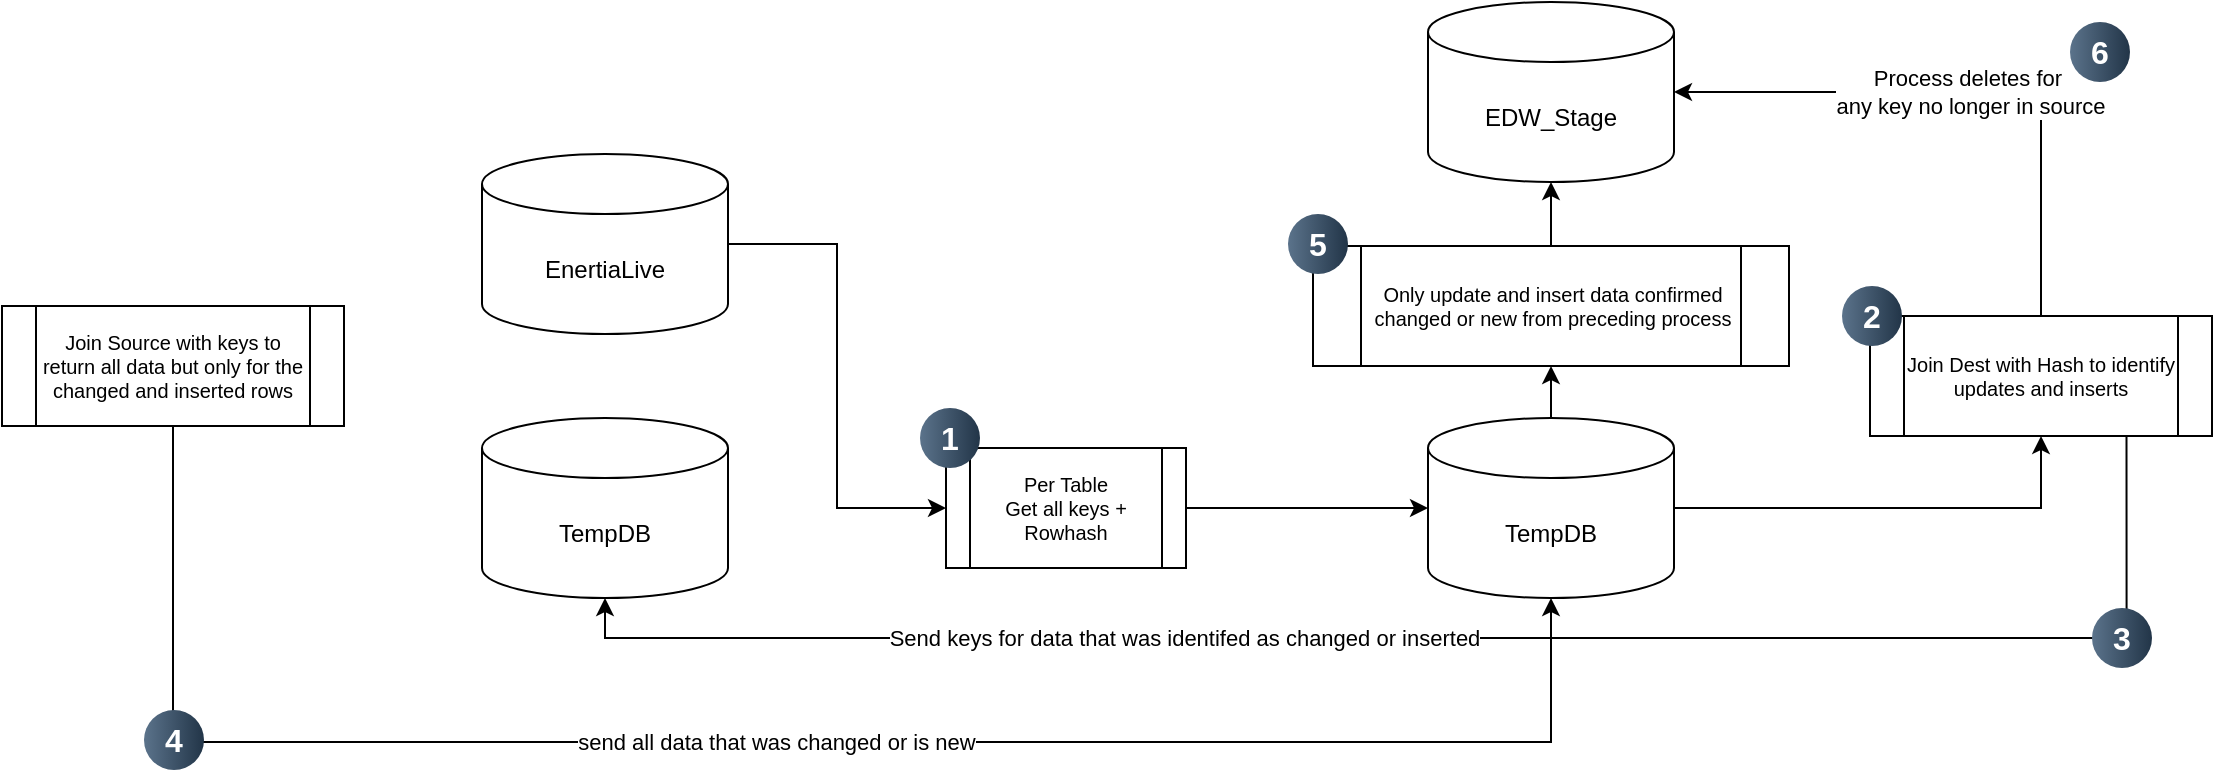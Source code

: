 <mxfile version="26.2.2">
  <diagram name="Page-1" id="HRcpCqi-VgJaU47GkThU">
    <mxGraphModel dx="2868" dy="1210" grid="0" gridSize="10" guides="1" tooltips="1" connect="1" arrows="1" fold="1" page="0" pageScale="1" pageWidth="850" pageHeight="1100" math="0" shadow="0">
      <root>
        <mxCell id="0" />
        <mxCell id="1" parent="0" />
        <mxCell id="EWI9V33Ac11EoxlXO-HO-9" style="edgeStyle=orthogonalEdgeStyle;rounded=0;orthogonalLoop=1;jettySize=auto;html=1;exitX=1;exitY=0.5;exitDx=0;exitDy=0;exitPerimeter=0;entryX=0;entryY=0.5;entryDx=0;entryDy=0;" edge="1" parent="1" source="EWI9V33Ac11EoxlXO-HO-1" target="EWI9V33Ac11EoxlXO-HO-7">
          <mxGeometry relative="1" as="geometry" />
        </mxCell>
        <mxCell id="EWI9V33Ac11EoxlXO-HO-1" value="EnertiaLive" style="shape=cylinder3;whiteSpace=wrap;html=1;boundedLbl=1;backgroundOutline=1;size=15;" vertex="1" parent="1">
          <mxGeometry x="-288" y="212" width="123" height="90" as="geometry" />
        </mxCell>
        <mxCell id="EWI9V33Ac11EoxlXO-HO-3" value="TempDB" style="shape=cylinder3;whiteSpace=wrap;html=1;boundedLbl=1;backgroundOutline=1;size=15;" vertex="1" parent="1">
          <mxGeometry x="-288" y="344" width="123" height="90" as="geometry" />
        </mxCell>
        <mxCell id="EWI9V33Ac11EoxlXO-HO-5" value="EDW_Stage" style="shape=cylinder3;whiteSpace=wrap;html=1;boundedLbl=1;backgroundOutline=1;size=15;" vertex="1" parent="1">
          <mxGeometry x="185" y="136" width="123" height="90" as="geometry" />
        </mxCell>
        <mxCell id="EWI9V33Ac11EoxlXO-HO-11" style="edgeStyle=orthogonalEdgeStyle;rounded=0;orthogonalLoop=1;jettySize=auto;html=1;exitX=1;exitY=0.5;exitDx=0;exitDy=0;exitPerimeter=0;entryX=0.5;entryY=1;entryDx=0;entryDy=0;" edge="1" parent="1" source="EWI9V33Ac11EoxlXO-HO-6" target="EWI9V33Ac11EoxlXO-HO-8">
          <mxGeometry relative="1" as="geometry" />
        </mxCell>
        <mxCell id="EWI9V33Ac11EoxlXO-HO-21" style="edgeStyle=orthogonalEdgeStyle;rounded=0;orthogonalLoop=1;jettySize=auto;html=1;exitX=0.5;exitY=0;exitDx=0;exitDy=0;exitPerimeter=0;entryX=0.5;entryY=1;entryDx=0;entryDy=0;" edge="1" parent="1" source="EWI9V33Ac11EoxlXO-HO-6" target="EWI9V33Ac11EoxlXO-HO-20">
          <mxGeometry relative="1" as="geometry" />
        </mxCell>
        <mxCell id="EWI9V33Ac11EoxlXO-HO-6" value="TempDB" style="shape=cylinder3;whiteSpace=wrap;html=1;boundedLbl=1;backgroundOutline=1;size=15;" vertex="1" parent="1">
          <mxGeometry x="185" y="344" width="123" height="90" as="geometry" />
        </mxCell>
        <mxCell id="EWI9V33Ac11EoxlXO-HO-7" value="Per Table&lt;br&gt;Get all keys + Rowhash" style="shape=process;whiteSpace=wrap;html=1;backgroundOutline=1;fontSize=10;" vertex="1" parent="1">
          <mxGeometry x="-56" y="359" width="120" height="60" as="geometry" />
        </mxCell>
        <mxCell id="EWI9V33Ac11EoxlXO-HO-8" value="Join Dest with Hash to identify updates and inserts" style="shape=process;whiteSpace=wrap;html=1;backgroundOutline=1;fontSize=10;" vertex="1" parent="1">
          <mxGeometry x="406" y="293" width="171" height="60" as="geometry" />
        </mxCell>
        <mxCell id="EWI9V33Ac11EoxlXO-HO-10" style="edgeStyle=orthogonalEdgeStyle;rounded=0;orthogonalLoop=1;jettySize=auto;html=1;exitX=1;exitY=0.5;exitDx=0;exitDy=0;entryX=0;entryY=0.5;entryDx=0;entryDy=0;entryPerimeter=0;" edge="1" parent="1" source="EWI9V33Ac11EoxlXO-HO-7" target="EWI9V33Ac11EoxlXO-HO-6">
          <mxGeometry relative="1" as="geometry" />
        </mxCell>
        <mxCell id="EWI9V33Ac11EoxlXO-HO-12" value="Send keys for data that was identifed as changed or inserted" style="edgeStyle=orthogonalEdgeStyle;rounded=0;orthogonalLoop=1;jettySize=auto;html=1;exitX=0.75;exitY=1;exitDx=0;exitDy=0;entryX=0.5;entryY=1;entryDx=0;entryDy=0;entryPerimeter=0;" edge="1" parent="1" source="EWI9V33Ac11EoxlXO-HO-8" target="EWI9V33Ac11EoxlXO-HO-3">
          <mxGeometry x="0.298" relative="1" as="geometry">
            <mxPoint as="offset" />
          </mxGeometry>
        </mxCell>
        <mxCell id="EWI9V33Ac11EoxlXO-HO-13" value="Join Source with keys to return all data but only for the changed and inserted rows" style="shape=process;whiteSpace=wrap;html=1;backgroundOutline=1;fontSize=10;" vertex="1" parent="1">
          <mxGeometry x="-528" y="288" width="171" height="60" as="geometry" />
        </mxCell>
        <mxCell id="EWI9V33Ac11EoxlXO-HO-17" value="send all data that was changed or is new" style="edgeStyle=orthogonalEdgeStyle;rounded=0;orthogonalLoop=1;jettySize=auto;html=1;exitX=0.5;exitY=1;exitDx=0;exitDy=0;entryX=0.5;entryY=1;entryDx=0;entryDy=0;entryPerimeter=0;" edge="1" parent="1" source="EWI9V33Ac11EoxlXO-HO-13" target="EWI9V33Ac11EoxlXO-HO-6">
          <mxGeometry relative="1" as="geometry">
            <Array as="points">
              <mxPoint x="-442" y="506" />
              <mxPoint x="247" y="506" />
            </Array>
          </mxGeometry>
        </mxCell>
        <mxCell id="EWI9V33Ac11EoxlXO-HO-19" value="Process deletes for&amp;nbsp;&lt;div&gt;any key no longer in source&lt;/div&gt;" style="edgeStyle=orthogonalEdgeStyle;rounded=0;orthogonalLoop=1;jettySize=auto;html=1;exitX=0.5;exitY=0;exitDx=0;exitDy=0;entryX=1;entryY=0.5;entryDx=0;entryDy=0;entryPerimeter=0;" edge="1" parent="1" source="EWI9V33Ac11EoxlXO-HO-8" target="EWI9V33Ac11EoxlXO-HO-5">
          <mxGeometry relative="1" as="geometry" />
        </mxCell>
        <mxCell id="EWI9V33Ac11EoxlXO-HO-20" value="Only update and insert data confirmed changed or new from preceding process" style="shape=process;whiteSpace=wrap;html=1;backgroundOutline=1;fontSize=10;" vertex="1" parent="1">
          <mxGeometry x="127.5" y="258" width="238" height="60" as="geometry" />
        </mxCell>
        <mxCell id="EWI9V33Ac11EoxlXO-HO-22" style="edgeStyle=orthogonalEdgeStyle;rounded=0;orthogonalLoop=1;jettySize=auto;html=1;exitX=0.5;exitY=0;exitDx=0;exitDy=0;entryX=0.5;entryY=1;entryDx=0;entryDy=0;entryPerimeter=0;" edge="1" parent="1" source="EWI9V33Ac11EoxlXO-HO-20" target="EWI9V33Ac11EoxlXO-HO-5">
          <mxGeometry relative="1" as="geometry" />
        </mxCell>
        <mxCell id="EWI9V33Ac11EoxlXO-HO-23" value="1" style="ellipse;whiteSpace=wrap;html=1;aspect=fixed;rotation=0;gradientColor=#223548;strokeColor=none;gradientDirection=east;fillColor=#5b738b;rounded=0;pointerEvents=0;fontFamily=Helvetica;fontSize=16;fontColor=#FFFFFF;spacingTop=4;spacingBottom=4;spacingLeft=4;spacingRight=4;points=[];fontStyle=1" vertex="1" parent="1">
          <mxGeometry x="-69" y="339" width="30" height="30" as="geometry" />
        </mxCell>
        <mxCell id="EWI9V33Ac11EoxlXO-HO-24" value="2" style="ellipse;whiteSpace=wrap;html=1;aspect=fixed;rotation=0;gradientColor=#223548;strokeColor=none;gradientDirection=east;fillColor=#5b738b;rounded=0;pointerEvents=0;fontFamily=Helvetica;fontSize=16;fontColor=#FFFFFF;spacingTop=4;spacingBottom=4;spacingLeft=4;spacingRight=4;points=[];fontStyle=1" vertex="1" parent="1">
          <mxGeometry x="392" y="278" width="30" height="30" as="geometry" />
        </mxCell>
        <mxCell id="EWI9V33Ac11EoxlXO-HO-25" value="3" style="ellipse;whiteSpace=wrap;html=1;aspect=fixed;rotation=0;gradientColor=#223548;strokeColor=none;gradientDirection=east;fillColor=#5b738b;rounded=0;pointerEvents=0;fontFamily=Helvetica;fontSize=16;fontColor=#FFFFFF;spacingTop=4;spacingBottom=4;spacingLeft=4;spacingRight=4;points=[];fontStyle=1" vertex="1" parent="1">
          <mxGeometry x="517" y="439" width="30" height="30" as="geometry" />
        </mxCell>
        <mxCell id="EWI9V33Ac11EoxlXO-HO-26" value="4" style="ellipse;whiteSpace=wrap;html=1;aspect=fixed;rotation=0;gradientColor=#223548;strokeColor=none;gradientDirection=east;fillColor=#5b738b;rounded=0;pointerEvents=0;fontFamily=Helvetica;fontSize=16;fontColor=#FFFFFF;spacingTop=4;spacingBottom=4;spacingLeft=4;spacingRight=4;points=[];fontStyle=1" vertex="1" parent="1">
          <mxGeometry x="-457" y="490" width="30" height="30" as="geometry" />
        </mxCell>
        <mxCell id="EWI9V33Ac11EoxlXO-HO-27" value="5" style="ellipse;whiteSpace=wrap;html=1;aspect=fixed;rotation=0;gradientColor=#223548;strokeColor=none;gradientDirection=east;fillColor=#5b738b;rounded=0;pointerEvents=0;fontFamily=Helvetica;fontSize=16;fontColor=#FFFFFF;spacingTop=4;spacingBottom=4;spacingLeft=4;spacingRight=4;points=[];fontStyle=1" vertex="1" parent="1">
          <mxGeometry x="115" y="242" width="30" height="30" as="geometry" />
        </mxCell>
        <mxCell id="EWI9V33Ac11EoxlXO-HO-28" value="6" style="ellipse;whiteSpace=wrap;html=1;aspect=fixed;rotation=0;gradientColor=#223548;strokeColor=none;gradientDirection=east;fillColor=#5b738b;rounded=0;pointerEvents=0;fontFamily=Helvetica;fontSize=16;fontColor=#FFFFFF;spacingTop=4;spacingBottom=4;spacingLeft=4;spacingRight=4;points=[];fontStyle=1" vertex="1" parent="1">
          <mxGeometry x="506" y="146" width="30" height="30" as="geometry" />
        </mxCell>
      </root>
    </mxGraphModel>
  </diagram>
</mxfile>
